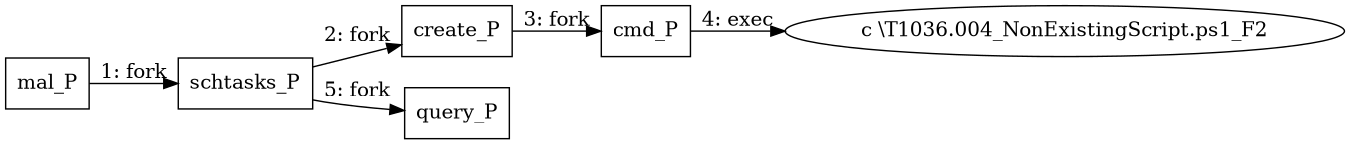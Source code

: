 digraph "T1036.004" {
rankdir="LR"
size="9"
fixedsize="false"
splines="true"
nodesep=0.3
ranksep=0
fontsize=10
overlap="scalexy"
engine= "neato"
	"mal_P" [node_type=Process shape=box]
	"schtasks_P" [node_type=Process shape=box]
	"create_P" [node_type=Process shape=box]
	"cmd_P" [node_type=Process shape=box]
	"query_P" [node_type=Process shape=box]
	"c \\T1036.004_NonExistingScript.ps1_F2" [node_type=File shape=ellipse]
	"mal_P" -> "schtasks_P" [label="1: fork"]
	"schtasks_P" -> "create_P" [label="2: fork"]
	"create_P" -> "cmd_P" [label="3: fork"]
	"cmd_P" -> "c \\T1036.004_NonExistingScript.ps1_F2" [label="4: exec"]
	"schtasks_P" -> "query_P" [label="5: fork"]
}
